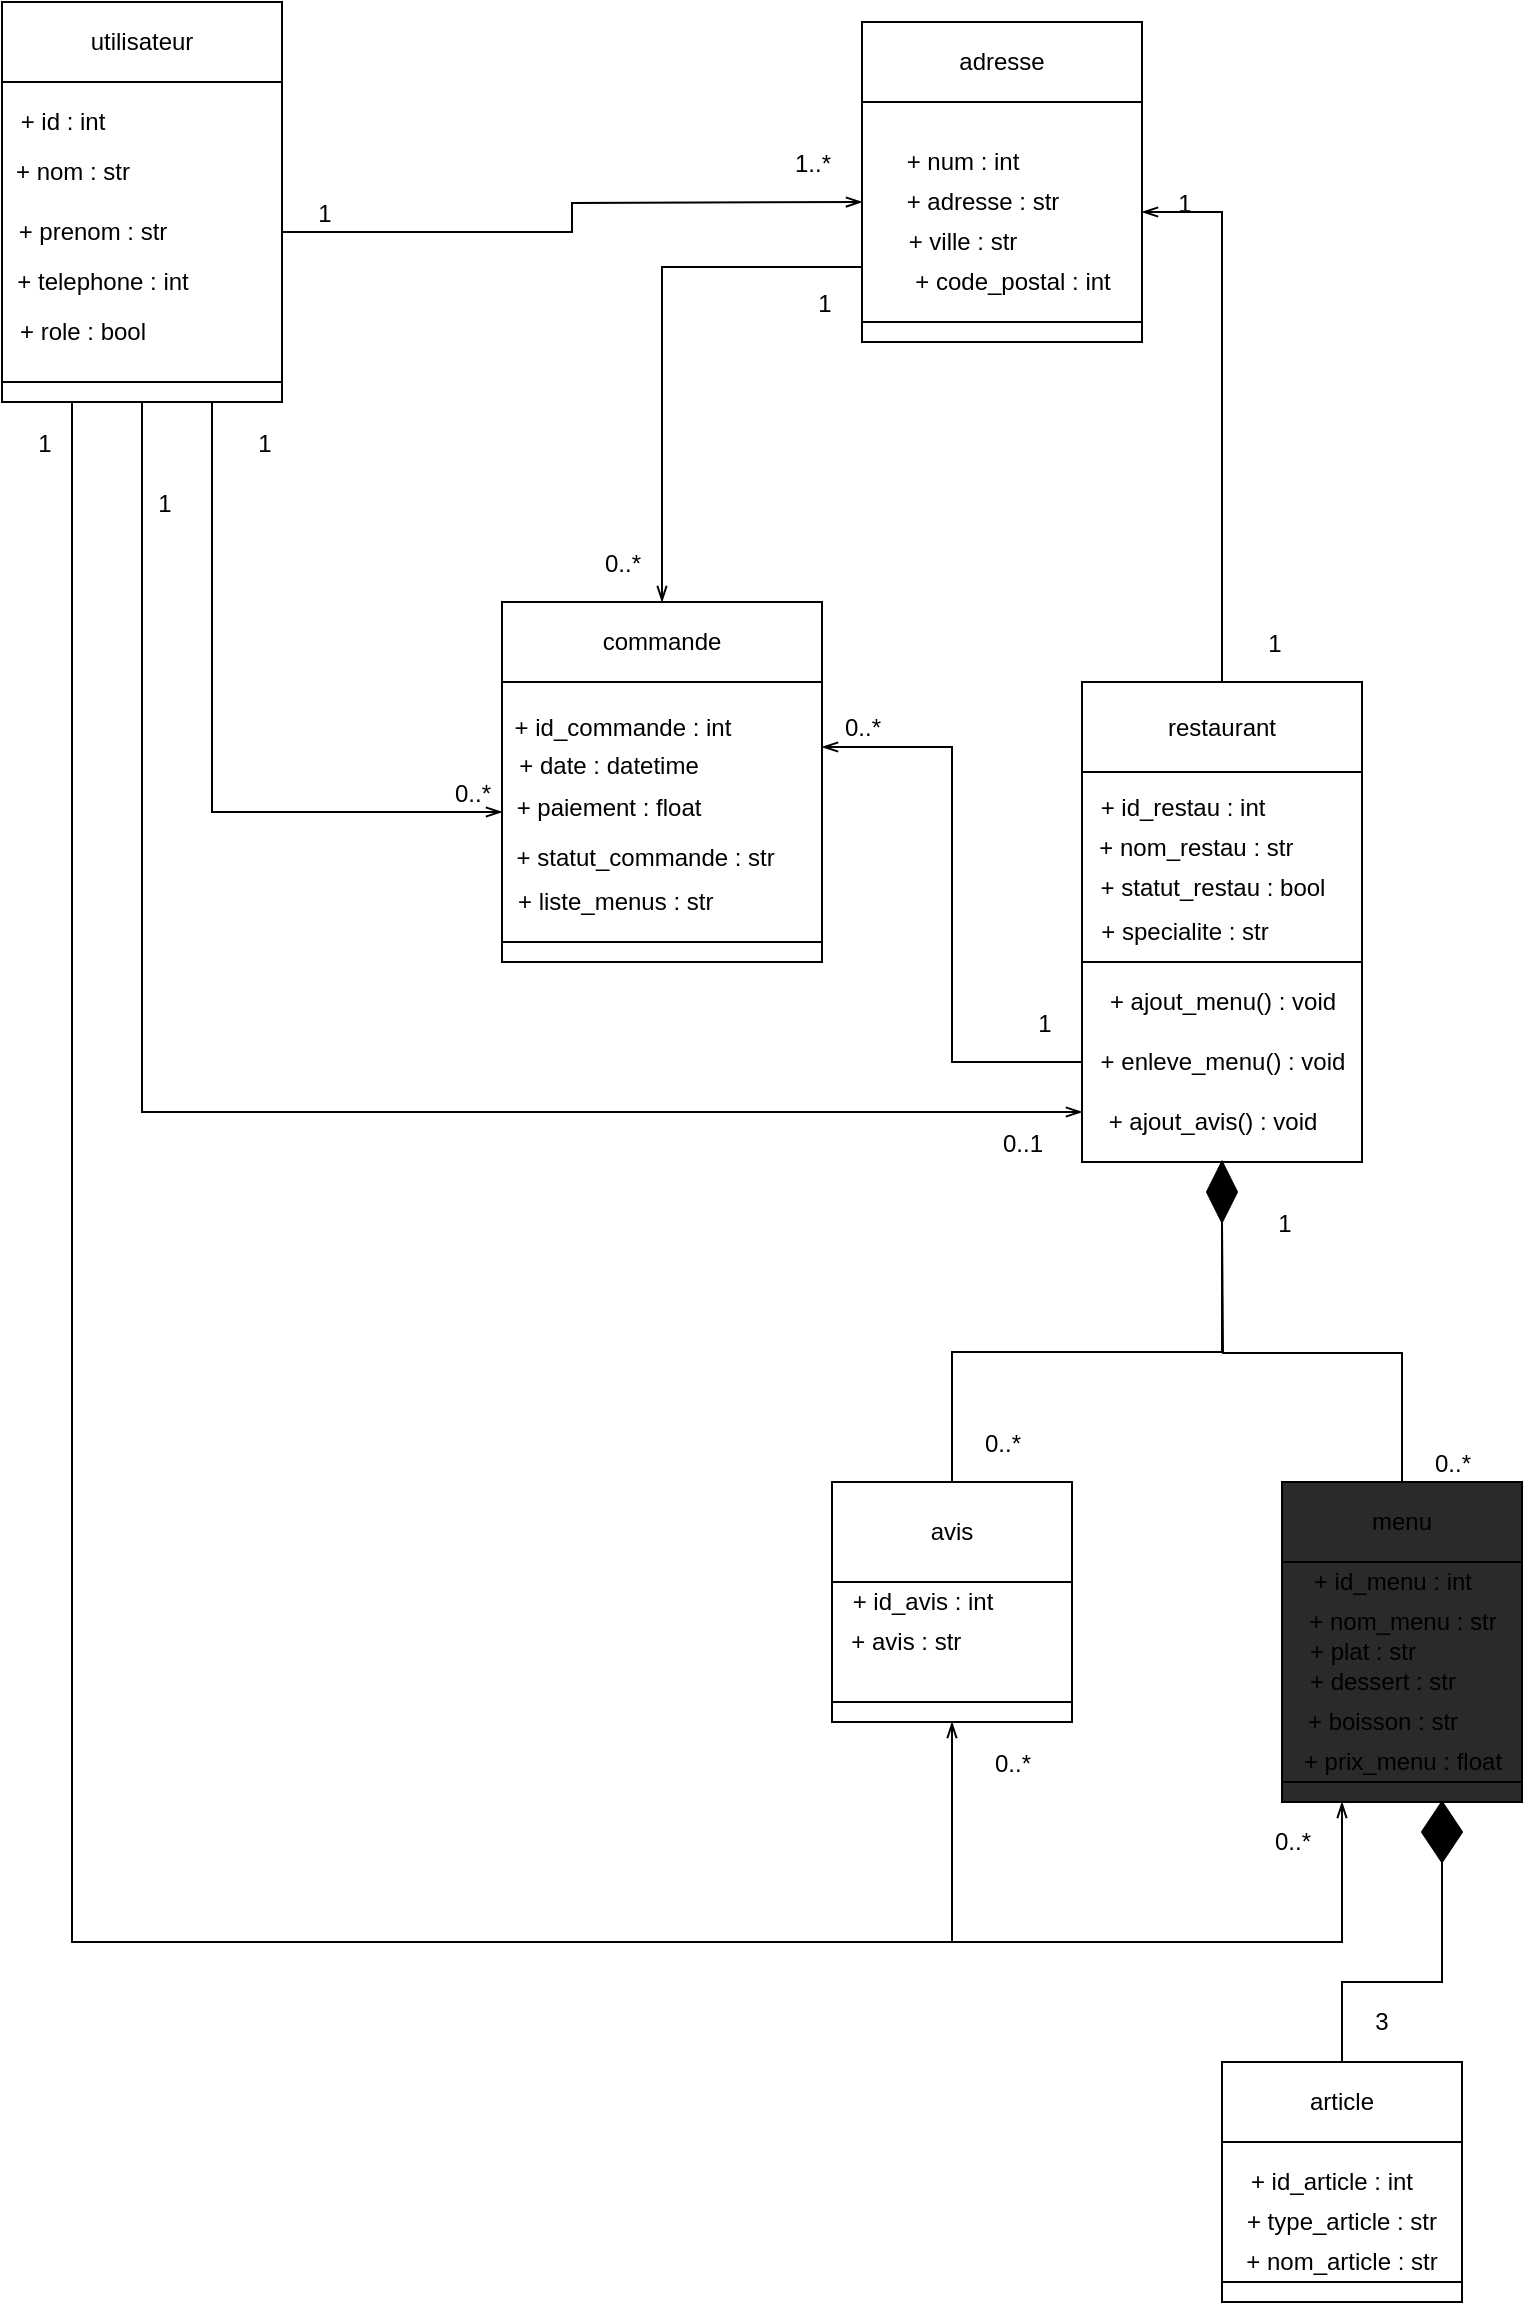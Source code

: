 <mxfile>
    <diagram id="k7jCOorFeI-6vmAFBIDb" name="Page-1">
        <mxGraphModel dx="707" dy="432" grid="0" gridSize="10" guides="1" tooltips="1" connect="1" arrows="1" fold="1" page="1" pageScale="1" pageWidth="827" pageHeight="1169" background="#ffffff" math="0" shadow="0">
            <root>
                <mxCell id="0"/>
                <mxCell id="1" parent="0"/>
                <mxCell id="32" value="" style="rounded=0;whiteSpace=wrap;html=1;" parent="1" vertex="1">
                    <mxGeometry x="310" y="600" width="160" height="130" as="geometry"/>
                </mxCell>
                <mxCell id="29" value="" style="rounded=0;whiteSpace=wrap;html=1;" parent="1" vertex="1">
                    <mxGeometry x="600" y="640" width="140" height="100" as="geometry"/>
                </mxCell>
                <mxCell id="27" value="" style="rounded=0;whiteSpace=wrap;html=1;" parent="1" vertex="1">
                    <mxGeometry x="490" y="310" width="140" height="110" as="geometry"/>
                </mxCell>
                <mxCell id="31" value="" style="rounded=0;whiteSpace=wrap;html=1;" parent="1" vertex="1">
                    <mxGeometry x="310" y="730" width="160" height="10" as="geometry"/>
                </mxCell>
                <mxCell id="46" style="edgeStyle=orthogonalEdgeStyle;rounded=0;orthogonalLoop=1;jettySize=auto;html=1;entryX=1;entryY=0.25;entryDx=0;entryDy=0;endArrow=openThin;endFill=0;strokeColor=#000000;" parent="1" source="28" target="32" edge="1">
                    <mxGeometry relative="1" as="geometry"/>
                </mxCell>
                <mxCell id="28" value="" style="rounded=0;whiteSpace=wrap;html=1;" parent="1" vertex="1">
                    <mxGeometry x="600" y="740" width="140" height="100" as="geometry"/>
                </mxCell>
                <mxCell id="44" style="edgeStyle=orthogonalEdgeStyle;rounded=0;orthogonalLoop=1;jettySize=auto;html=1;exitX=0;exitY=0.75;exitDx=0;exitDy=0;endArrow=openThin;endFill=0;strokeColor=#000000;" parent="1" source="27" target="33" edge="1">
                    <mxGeometry relative="1" as="geometry"/>
                </mxCell>
                <mxCell id="26" value="" style="rounded=0;whiteSpace=wrap;html=1;" parent="1" vertex="1">
                    <mxGeometry x="490" y="420" width="140" height="10" as="geometry"/>
                </mxCell>
                <mxCell id="2" value="utilisateur" style="rounded=0;whiteSpace=wrap;html=1;" parent="1" vertex="1">
                    <mxGeometry x="60" y="260" width="140" height="40" as="geometry"/>
                </mxCell>
                <mxCell id="3" value="" style="rounded=0;whiteSpace=wrap;html=1;" parent="1" vertex="1">
                    <mxGeometry x="60" y="300" width="140" height="150" as="geometry"/>
                </mxCell>
                <mxCell id="41" style="edgeStyle=orthogonalEdgeStyle;rounded=0;orthogonalLoop=1;jettySize=auto;html=1;exitX=0.75;exitY=1;exitDx=0;exitDy=0;entryX=0;entryY=0.5;entryDx=0;entryDy=0;endArrow=openThin;endFill=0;strokeColor=#000000;" parent="1" source="4" target="32" edge="1">
                    <mxGeometry relative="1" as="geometry"/>
                </mxCell>
                <mxCell id="42" style="edgeStyle=orthogonalEdgeStyle;rounded=0;orthogonalLoop=1;jettySize=auto;html=1;exitX=0.5;exitY=1;exitDx=0;exitDy=0;entryX=0;entryY=0.75;entryDx=0;entryDy=0;endArrow=openThin;endFill=0;strokeColor=#000000;" parent="1" source="4" target="28" edge="1">
                    <mxGeometry relative="1" as="geometry"/>
                </mxCell>
                <mxCell id="43" style="edgeStyle=orthogonalEdgeStyle;rounded=0;orthogonalLoop=1;jettySize=auto;html=1;exitX=1;exitY=0.5;exitDx=0;exitDy=0;endArrow=openThin;endFill=0;strokeColor=#000000;" parent="1" source="3" edge="1">
                    <mxGeometry relative="1" as="geometry">
                        <mxPoint x="490" y="360" as="targetPoint"/>
                    </mxGeometry>
                </mxCell>
                <mxCell id="87" style="edgeStyle=orthogonalEdgeStyle;rounded=0;orthogonalLoop=1;jettySize=auto;html=1;exitX=0.25;exitY=1;exitDx=0;exitDy=0;entryX=0.5;entryY=1;entryDx=0;entryDy=0;endArrow=openThin;endFill=0;strokeWidth=1;strokeColor=#000000;" parent="1" source="4" target="59" edge="1">
                    <mxGeometry relative="1" as="geometry">
                        <Array as="points">
                            <mxPoint x="95" y="1230"/>
                            <mxPoint x="535" y="1230"/>
                        </Array>
                    </mxGeometry>
                </mxCell>
                <mxCell id="91" style="edgeStyle=orthogonalEdgeStyle;rounded=0;orthogonalLoop=1;jettySize=auto;html=1;exitX=0.25;exitY=1;exitDx=0;exitDy=0;entryX=0.25;entryY=1;entryDx=0;entryDy=0;endArrow=openThin;endFill=0;strokeWidth=1;strokeColor=#000000;" parent="1" source="4" target="77" edge="1">
                    <mxGeometry relative="1" as="geometry">
                        <Array as="points">
                            <mxPoint x="95" y="1230"/>
                            <mxPoint x="730" y="1230"/>
                        </Array>
                    </mxGeometry>
                </mxCell>
                <mxCell id="4" value="" style="rounded=0;whiteSpace=wrap;html=1;" parent="1" vertex="1">
                    <mxGeometry x="60" y="450" width="140" height="10" as="geometry"/>
                </mxCell>
                <mxCell id="5" value="+ nom : str" style="text;html=1;align=center;verticalAlign=middle;resizable=0;points=[];autosize=1;strokeColor=none;" parent="1" vertex="1">
                    <mxGeometry x="60" y="335" width="70" height="20" as="geometry"/>
                </mxCell>
                <mxCell id="6" value="+ id : int" style="text;html=1;align=center;verticalAlign=middle;resizable=0;points=[];autosize=1;strokeColor=none;" parent="1" vertex="1">
                    <mxGeometry x="60" y="310" width="60" height="20" as="geometry"/>
                </mxCell>
                <mxCell id="7" value="+ telephone : int" style="text;html=1;align=center;verticalAlign=middle;resizable=0;points=[];autosize=1;strokeColor=none;" parent="1" vertex="1">
                    <mxGeometry x="60" y="390" width="100" height="20" as="geometry"/>
                </mxCell>
                <mxCell id="9" value="+ prenom : str" style="text;html=1;align=center;verticalAlign=middle;resizable=0;points=[];autosize=1;strokeColor=none;" parent="1" vertex="1">
                    <mxGeometry x="60" y="365" width="90" height="20" as="geometry"/>
                </mxCell>
                <mxCell id="10" value="+ role : bool" style="text;html=1;align=center;verticalAlign=middle;resizable=0;points=[];autosize=1;strokeColor=none;" parent="1" vertex="1">
                    <mxGeometry x="60" y="415" width="80" height="20" as="geometry"/>
                </mxCell>
                <mxCell id="12" value="+ adresse : str" style="text;html=1;align=center;verticalAlign=middle;resizable=0;points=[];autosize=1;strokeColor=none;" parent="1" vertex="1">
                    <mxGeometry x="505" y="350" width="90" height="20" as="geometry"/>
                </mxCell>
                <mxCell id="13" value="+ num : int" style="text;html=1;align=center;verticalAlign=middle;resizable=0;points=[];autosize=1;strokeColor=none;" parent="1" vertex="1">
                    <mxGeometry x="505" y="330" width="70" height="20" as="geometry"/>
                </mxCell>
                <mxCell id="14" value="+ code_postal : int" style="text;html=1;align=center;verticalAlign=middle;resizable=0;points=[];autosize=1;strokeColor=none;" parent="1" vertex="1">
                    <mxGeometry x="510" y="390" width="110" height="20" as="geometry"/>
                </mxCell>
                <mxCell id="15" value="+ ville : str" style="text;html=1;align=center;verticalAlign=middle;resizable=0;points=[];autosize=1;strokeColor=none;" parent="1" vertex="1">
                    <mxGeometry x="505" y="370" width="70" height="20" as="geometry"/>
                </mxCell>
                <mxCell id="18" value="+ ajout_menu() : void" style="text;html=1;align=center;verticalAlign=middle;resizable=0;points=[];autosize=1;strokeColor=none;" parent="1" vertex="1">
                    <mxGeometry x="605" y="750" width="130" height="20" as="geometry"/>
                </mxCell>
                <mxCell id="20" value="&amp;nbsp; + statut_commande : str" style="text;html=1;align=center;verticalAlign=middle;resizable=0;points=[];autosize=1;strokeColor=none;" parent="1" vertex="1">
                    <mxGeometry x="308" y="678" width="140" height="20" as="geometry"/>
                </mxCell>
                <mxCell id="23" value="+ ajout_avis() : void" style="text;html=1;align=center;verticalAlign=middle;resizable=0;points=[];autosize=1;strokeColor=none;" parent="1" vertex="1">
                    <mxGeometry x="605" y="810" width="120" height="20" as="geometry"/>
                </mxCell>
                <mxCell id="24" value="+ enleve_menu() : void" style="text;html=1;align=center;verticalAlign=middle;resizable=0;points=[];autosize=1;strokeColor=none;" parent="1" vertex="1">
                    <mxGeometry x="600" y="780" width="140" height="20" as="geometry"/>
                </mxCell>
                <mxCell id="25" value="adresse" style="rounded=0;whiteSpace=wrap;html=1;" parent="1" vertex="1">
                    <mxGeometry x="490" y="270" width="140" height="40" as="geometry"/>
                </mxCell>
                <mxCell id="45" style="edgeStyle=orthogonalEdgeStyle;rounded=0;orthogonalLoop=1;jettySize=auto;html=1;exitX=0.5;exitY=0;exitDx=0;exitDy=0;entryX=1;entryY=0.5;entryDx=0;entryDy=0;endArrow=openThin;endFill=0;strokeColor=#000000;" parent="1" source="30" target="27" edge="1">
                    <mxGeometry relative="1" as="geometry"/>
                </mxCell>
                <mxCell id="30" value="restaurant" style="rounded=0;whiteSpace=wrap;html=1;" parent="1" vertex="1">
                    <mxGeometry x="600" y="600" width="140" height="45" as="geometry"/>
                </mxCell>
                <mxCell id="33" value="commande" style="rounded=0;whiteSpace=wrap;html=1;" parent="1" vertex="1">
                    <mxGeometry x="310" y="560" width="160" height="40" as="geometry"/>
                </mxCell>
                <mxCell id="34" value="+ paiement : float" style="text;html=1;align=center;verticalAlign=middle;resizable=0;points=[];autosize=1;strokeColor=none;" parent="1" vertex="1">
                    <mxGeometry x="308" y="652.5" width="110" height="20" as="geometry"/>
                </mxCell>
                <mxCell id="35" value="&lt;font color=&quot;#000000&quot;&gt;1&lt;/font&gt;" style="text;html=1;align=center;verticalAlign=middle;resizable=0;points=[];autosize=1;strokeColor=none;" parent="1" vertex="1">
                    <mxGeometry x="687" y="572" width="17" height="17" as="geometry"/>
                </mxCell>
                <mxCell id="36" value="&lt;font color=&quot;#000000&quot;&gt;1&lt;/font&gt;" style="text;html=1;align=center;verticalAlign=middle;resizable=0;points=[];autosize=1;strokeColor=none;" parent="1" vertex="1">
                    <mxGeometry x="182" y="472" width="17" height="17" as="geometry"/>
                </mxCell>
                <mxCell id="37" value="&lt;font color=&quot;#000000&quot;&gt;1&lt;/font&gt;" style="text;html=1;align=center;verticalAlign=middle;resizable=0;points=[];autosize=1;strokeColor=none;" parent="1" vertex="1">
                    <mxGeometry x="212" y="357" width="17" height="17" as="geometry"/>
                </mxCell>
                <mxCell id="38" value="+ statut_restau : bool" style="text;html=1;align=center;verticalAlign=middle;resizable=0;points=[];autosize=1;strokeColor=none;" parent="1" vertex="1">
                    <mxGeometry x="600" y="692.5" width="130" height="20" as="geometry"/>
                </mxCell>
                <mxCell id="39" value="+ date : datetime" style="text;html=1;align=center;verticalAlign=middle;resizable=0;points=[];autosize=1;strokeColor=none;" parent="1" vertex="1">
                    <mxGeometry x="308" y="631.5" width="110" height="20" as="geometry"/>
                </mxCell>
                <mxCell id="47" value="&lt;font color=&quot;#000000&quot;&gt;0..*&lt;/font&gt;" style="text;html=1;align=center;verticalAlign=middle;resizable=0;points=[];autosize=1;strokeColor=none;" parent="1" vertex="1">
                    <mxGeometry x="281" y="647" width="28" height="17" as="geometry"/>
                </mxCell>
                <mxCell id="48" value="&lt;font color=&quot;#000000&quot;&gt;1&lt;/font&gt;" style="text;html=1;align=center;verticalAlign=middle;resizable=0;points=[];autosize=1;strokeColor=none;" parent="1" vertex="1">
                    <mxGeometry x="132" y="502" width="17" height="17" as="geometry"/>
                </mxCell>
                <mxCell id="50" value="&lt;font color=&quot;#000000&quot;&gt;1&lt;/font&gt;" style="text;html=1;align=center;verticalAlign=middle;resizable=0;points=[];autosize=1;strokeColor=none;" parent="1" vertex="1">
                    <mxGeometry x="572" y="762" width="17" height="17" as="geometry"/>
                </mxCell>
                <mxCell id="51" value="&lt;font color=&quot;#000000&quot;&gt;1&lt;/font&gt;" style="text;html=1;align=center;verticalAlign=middle;resizable=0;points=[];autosize=1;strokeColor=none;" parent="1" vertex="1">
                    <mxGeometry x="462" y="402" width="17" height="17" as="geometry"/>
                </mxCell>
                <mxCell id="52" value="&lt;font color=&quot;#000000&quot;&gt;1..*&lt;/font&gt;" style="text;html=1;align=center;verticalAlign=middle;resizable=0;points=[];autosize=1;strokeColor=none;" parent="1" vertex="1">
                    <mxGeometry x="451" y="332" width="28" height="17" as="geometry"/>
                </mxCell>
                <mxCell id="53" value="&lt;font color=&quot;#000000&quot;&gt;0..*&lt;/font&gt;" style="text;html=1;align=center;verticalAlign=middle;resizable=0;points=[];autosize=1;strokeColor=none;" parent="1" vertex="1">
                    <mxGeometry x="356" y="532" width="28" height="17" as="geometry"/>
                </mxCell>
                <mxCell id="54" value="&lt;font color=&quot;#000000&quot;&gt;0..*&lt;/font&gt;" style="text;html=1;align=center;verticalAlign=middle;resizable=0;points=[];autosize=1;strokeColor=none;" parent="1" vertex="1">
                    <mxGeometry x="476" y="614.5" width="28" height="17" as="geometry"/>
                </mxCell>
                <mxCell id="55" value="&lt;font color=&quot;#000000&quot;&gt;1&lt;/font&gt;" style="text;html=1;align=center;verticalAlign=middle;resizable=0;points=[];autosize=1;strokeColor=none;" parent="1" vertex="1">
                    <mxGeometry x="642" y="352" width="17" height="17" as="geometry"/>
                </mxCell>
                <mxCell id="56" value="+ id_restau : int" style="text;html=1;align=center;verticalAlign=middle;resizable=0;points=[];autosize=1;strokeColor=none;" parent="1" vertex="1">
                    <mxGeometry x="600" y="652.5" width="100" height="20" as="geometry"/>
                </mxCell>
                <mxCell id="57" value="+ id_commande : int" style="text;html=1;align=center;verticalAlign=middle;resizable=0;points=[];autosize=1;strokeColor=none;" parent="1" vertex="1">
                    <mxGeometry x="310" y="612.5" width="120" height="20" as="geometry"/>
                </mxCell>
                <mxCell id="58" value="&amp;nbsp;+ nom_restau : str" style="text;html=1;align=center;verticalAlign=middle;resizable=0;points=[];autosize=1;strokeColor=none;" parent="1" vertex="1">
                    <mxGeometry x="595" y="672.5" width="120" height="20" as="geometry"/>
                </mxCell>
                <mxCell id="59" value="" style="rounded=0;whiteSpace=wrap;html=1;" parent="1" vertex="1">
                    <mxGeometry x="475" y="1110" width="120" height="10" as="geometry"/>
                </mxCell>
                <mxCell id="60" value="" style="rounded=0;whiteSpace=wrap;html=1;" parent="1" vertex="1">
                    <mxGeometry x="475" y="1050" width="120" height="60" as="geometry"/>
                </mxCell>
                <mxCell id="61" value="avis" style="rounded=0;whiteSpace=wrap;html=1;" parent="1" vertex="1">
                    <mxGeometry x="475" y="1000" width="120" height="50" as="geometry"/>
                </mxCell>
                <mxCell id="62" value="&lt;font color=&quot;#000000&quot;&gt;0..1&lt;/font&gt;" style="text;html=1;align=center;verticalAlign=middle;resizable=0;points=[];autosize=1;strokeColor=none;" parent="1" vertex="1">
                    <mxGeometry x="555" y="822" width="30" height="17" as="geometry"/>
                </mxCell>
                <mxCell id="71" style="edgeStyle=orthogonalEdgeStyle;rounded=0;orthogonalLoop=1;jettySize=auto;html=1;exitX=0.5;exitY=1;exitDx=0;exitDy=0;entryX=0.5;entryY=0;entryDx=0;entryDy=0;endArrow=none;endFill=0;strokeWidth=1;strokeColor=#000000;" parent="1" source="64" target="61" edge="1">
                    <mxGeometry relative="1" as="geometry"/>
                </mxCell>
                <mxCell id="64" value="" style="rhombus;whiteSpace=wrap;html=1;fillColor=#000000;" parent="1" vertex="1">
                    <mxGeometry x="662.5" y="840" width="15" height="30" as="geometry"/>
                </mxCell>
                <mxCell id="77" value="" style="rounded=0;whiteSpace=wrap;html=1;fillColor=#2A2A2A;" parent="1" vertex="1">
                    <mxGeometry x="700" y="1150" width="120" height="10" as="geometry"/>
                </mxCell>
                <mxCell id="78" value="" style="rounded=0;whiteSpace=wrap;html=1;fillColor=#2A2A2A;" parent="1" vertex="1">
                    <mxGeometry x="700" y="1040" width="120" height="110" as="geometry"/>
                </mxCell>
                <mxCell id="81" style="edgeStyle=orthogonalEdgeStyle;rounded=0;orthogonalLoop=1;jettySize=auto;html=1;exitX=0.5;exitY=0;exitDx=0;exitDy=0;endArrow=none;endFill=0;strokeWidth=1;strokeColor=#000000;" parent="1" source="79" edge="1">
                    <mxGeometry relative="1" as="geometry">
                        <mxPoint x="670" y="870" as="targetPoint"/>
                    </mxGeometry>
                </mxCell>
                <mxCell id="79" value="menu" style="rounded=0;whiteSpace=wrap;html=1;fillColor=#2A2A2A;" parent="1" vertex="1">
                    <mxGeometry x="700" y="1000" width="120" height="40" as="geometry"/>
                </mxCell>
                <mxCell id="82" value="&lt;font color=&quot;#000000&quot;&gt;1&lt;/font&gt;" style="text;html=1;align=center;verticalAlign=middle;resizable=0;points=[];autosize=1;strokeColor=none;" parent="1" vertex="1">
                    <mxGeometry x="692" y="862" width="17" height="17" as="geometry"/>
                </mxCell>
                <mxCell id="83" value="&lt;font color=&quot;#000000&quot;&gt;0..*&lt;/font&gt;" style="text;html=1;align=center;verticalAlign=middle;resizable=0;points=[];autosize=1;strokeColor=none;" parent="1" vertex="1">
                    <mxGeometry x="546" y="972" width="28" height="17" as="geometry"/>
                </mxCell>
                <mxCell id="85" value="&lt;font color=&quot;#000000&quot;&gt;0..*&lt;/font&gt;" style="text;html=1;align=center;verticalAlign=middle;resizable=0;points=[];autosize=1;strokeColor=none;" parent="1" vertex="1">
                    <mxGeometry x="771" y="982" width="28" height="17" as="geometry"/>
                </mxCell>
                <mxCell id="92" value="&lt;font color=&quot;#000000&quot;&gt;0..*&lt;/font&gt;" style="text;html=1;align=center;verticalAlign=middle;resizable=0;points=[];autosize=1;strokeColor=none;" parent="1" vertex="1">
                    <mxGeometry x="551" y="1132" width="28" height="17" as="geometry"/>
                </mxCell>
                <mxCell id="94" value="&lt;font color=&quot;#000000&quot;&gt;0..*&lt;/font&gt;" style="text;html=1;align=center;verticalAlign=middle;resizable=0;points=[];autosize=1;strokeColor=none;" parent="1" vertex="1">
                    <mxGeometry x="691" y="1171" width="28" height="17" as="geometry"/>
                </mxCell>
                <mxCell id="96" value="+ plat : str" style="text;html=1;align=center;verticalAlign=middle;resizable=0;points=[];autosize=1;strokeColor=none;" parent="1" vertex="1">
                    <mxGeometry x="705" y="1075" width="70" height="20" as="geometry"/>
                </mxCell>
                <mxCell id="97" value="+ dessert : str" style="text;html=1;align=center;verticalAlign=middle;resizable=0;points=[];autosize=1;strokeColor=none;" parent="1" vertex="1">
                    <mxGeometry x="705" y="1090" width="90" height="20" as="geometry"/>
                </mxCell>
                <mxCell id="98" value="+ boisson : str" style="text;html=1;align=center;verticalAlign=middle;resizable=0;points=[];autosize=1;strokeColor=none;" parent="1" vertex="1">
                    <mxGeometry x="705" y="1110" width="90" height="20" as="geometry"/>
                </mxCell>
                <mxCell id="99" value="+ id_menu : int" style="text;html=1;align=center;verticalAlign=middle;resizable=0;points=[];autosize=1;strokeColor=none;" parent="1" vertex="1">
                    <mxGeometry x="710" y="1040" width="90" height="20" as="geometry"/>
                </mxCell>
                <mxCell id="100" value="&amp;nbsp;+ avis : str" style="text;html=1;align=center;verticalAlign=middle;resizable=0;points=[];autosize=1;strokeColor=none;" parent="1" vertex="1">
                    <mxGeometry x="475" y="1070" width="70" height="20" as="geometry"/>
                </mxCell>
                <mxCell id="102" value="+ prix_menu : float" style="text;html=1;align=center;verticalAlign=middle;resizable=0;points=[];autosize=1;strokeColor=none;" parent="1" vertex="1">
                    <mxGeometry x="705" y="1130" width="110" height="20" as="geometry"/>
                </mxCell>
                <mxCell id="103" value="&lt;font color=&quot;#000000&quot;&gt;1&lt;/font&gt;" style="text;html=1;align=center;verticalAlign=middle;resizable=0;points=[];autosize=1;strokeColor=none;" parent="1" vertex="1">
                    <mxGeometry x="72" y="472" width="17" height="17" as="geometry"/>
                </mxCell>
                <mxCell id="104" value="&amp;nbsp; + liste_menus : str" style="text;html=1;align=center;verticalAlign=middle;resizable=0;points=[];autosize=1;strokeColor=none;" parent="1" vertex="1">
                    <mxGeometry x="303" y="700" width="120" height="20" as="geometry"/>
                </mxCell>
                <mxCell id="105" value="+ id_avis : int" style="text;html=1;align=center;verticalAlign=middle;resizable=0;points=[];autosize=1;strokeColor=none;" parent="1" vertex="1">
                    <mxGeometry x="475" y="1050" width="90" height="20" as="geometry"/>
                </mxCell>
                <mxCell id="106" value="" style="rounded=0;whiteSpace=wrap;html=1;" vertex="1" parent="1">
                    <mxGeometry x="670" y="1400" width="120" height="10" as="geometry"/>
                </mxCell>
                <mxCell id="107" value="" style="rounded=0;whiteSpace=wrap;html=1;" vertex="1" parent="1">
                    <mxGeometry x="670" y="1330" width="120" height="70" as="geometry"/>
                </mxCell>
                <mxCell id="115" style="edgeStyle=orthogonalEdgeStyle;rounded=0;orthogonalLoop=1;jettySize=auto;html=1;exitX=0.5;exitY=0;exitDx=0;exitDy=0;entryX=0.5;entryY=1;entryDx=0;entryDy=0;endArrow=none;endFill=0;strokeColor=#000000;" edge="1" parent="1" source="108" target="114">
                    <mxGeometry relative="1" as="geometry">
                        <Array as="points">
                            <mxPoint x="730" y="1250"/>
                            <mxPoint x="780" y="1250"/>
                        </Array>
                    </mxGeometry>
                </mxCell>
                <mxCell id="108" value="article" style="rounded=0;whiteSpace=wrap;html=1;" vertex="1" parent="1">
                    <mxGeometry x="670" y="1290" width="120" height="40" as="geometry"/>
                </mxCell>
                <mxCell id="111" value="+ type_article : str" style="text;html=1;strokeColor=none;fillColor=none;align=center;verticalAlign=middle;whiteSpace=wrap;rounded=0;" vertex="1" parent="1">
                    <mxGeometry x="665" y="1360" width="130" height="20" as="geometry"/>
                </mxCell>
                <mxCell id="112" value="&lt;font color=&quot;#000000&quot;&gt;3&lt;/font&gt;" style="text;html=1;strokeColor=none;fillColor=none;align=center;verticalAlign=middle;whiteSpace=wrap;rounded=0;" vertex="1" parent="1">
                    <mxGeometry x="730" y="1260" width="40" height="20" as="geometry"/>
                </mxCell>
                <mxCell id="113" value="+ id_article : int" style="text;html=1;strokeColor=none;fillColor=none;align=center;verticalAlign=middle;whiteSpace=wrap;rounded=0;" vertex="1" parent="1">
                    <mxGeometry x="680" y="1340" width="90" height="20" as="geometry"/>
                </mxCell>
                <mxCell id="114" value="" style="rhombus;whiteSpace=wrap;html=1;fillColor=#000000;" vertex="1" parent="1">
                    <mxGeometry x="770" y="1160" width="20" height="30" as="geometry"/>
                </mxCell>
                <mxCell id="118" value="+ nom_article : str" style="text;html=1;strokeColor=none;fillColor=none;align=center;verticalAlign=middle;whiteSpace=wrap;rounded=0;" vertex="1" parent="1">
                    <mxGeometry x="665" y="1380" width="130" height="20" as="geometry"/>
                </mxCell>
                <mxCell id="119" value="+ nom_menu : str" style="text;html=1;align=center;verticalAlign=middle;resizable=0;points=[];autosize=1;strokeColor=none;" vertex="1" parent="1">
                    <mxGeometry x="705" y="1060" width="110" height="20" as="geometry"/>
                </mxCell>
                <mxCell id="120" value="+ specialite : str" style="text;html=1;align=center;verticalAlign=middle;resizable=0;points=[];autosize=1;strokeColor=none;" vertex="1" parent="1">
                    <mxGeometry x="600.5" y="715" width="100" height="20" as="geometry"/>
                </mxCell>
            </root>
        </mxGraphModel>
    </diagram>
</mxfile>
